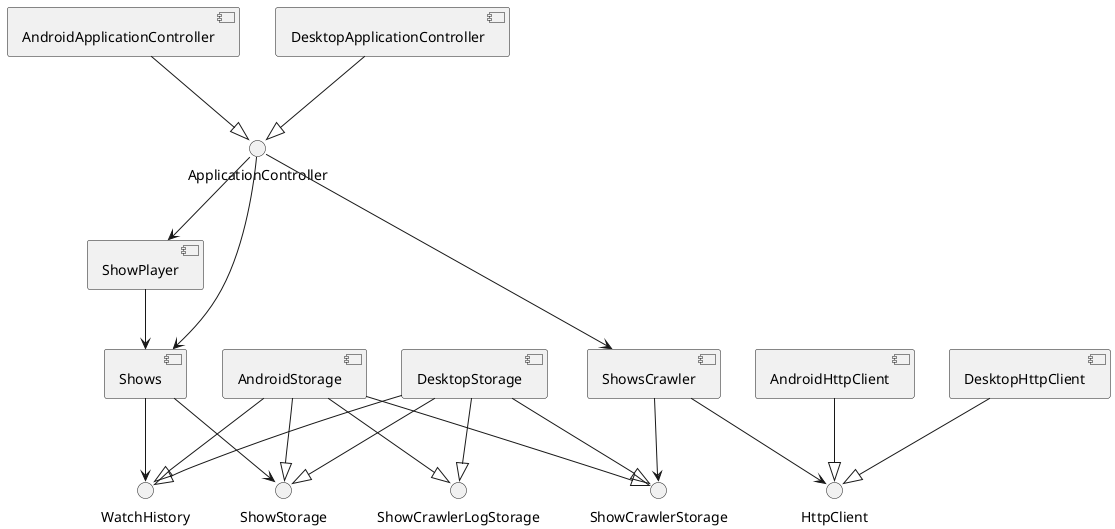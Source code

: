 @startuml
interface ShowStorage
interface WatchHistory
interface ShowCrawlerStorage
interface ShowCrawlerLogStorage
interface HttpClient
interface ApplicationController
[AndroidStorage] --|> WatchHistory
[AndroidStorage] --|> ShowStorage
[AndroidStorage] --|> ShowCrawlerStorage
[AndroidStorage] --|> ShowCrawlerLogStorage
[DesktopStorage] --|> WatchHistory
[DesktopStorage] --|> ShowStorage
[DesktopStorage] --|> ShowCrawlerStorage
[DesktopStorage] --|> ShowCrawlerLogStorage
[AndroidHttpClient] --|> HttpClient
[DesktopHttpClient] --|> HttpClient
[AndroidApplicationController] --|> ApplicationController
[DesktopApplicationController] --|> ApplicationController
[Shows] --> WatchHistory
[Shows] --> ShowStorage
[ShowsCrawler] --> ShowCrawlerStorage
[ShowsCrawler] --> HttpClient
[ShowPlayer] --> [Shows]
ApplicationController --> [Shows]
ApplicationController --> [ShowPlayer]
ApplicationController --> [ShowsCrawler]
@enduml